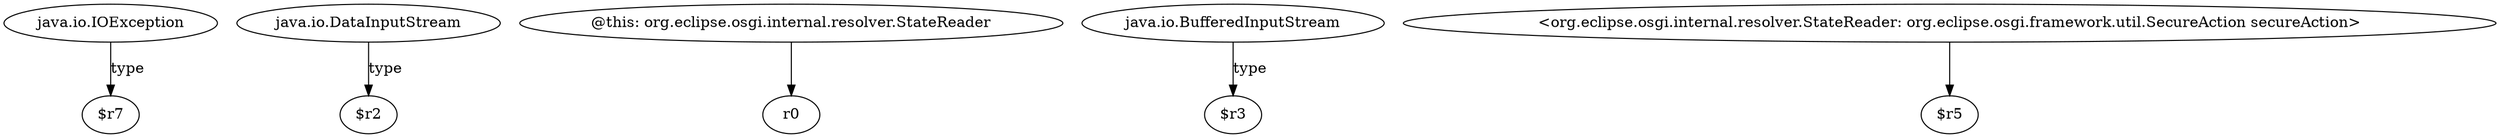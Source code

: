 digraph g {
0[label="java.io.IOException"]
1[label="$r7"]
0->1[label="type"]
2[label="java.io.DataInputStream"]
3[label="$r2"]
2->3[label="type"]
4[label="@this: org.eclipse.osgi.internal.resolver.StateReader"]
5[label="r0"]
4->5[label=""]
6[label="java.io.BufferedInputStream"]
7[label="$r3"]
6->7[label="type"]
8[label="<org.eclipse.osgi.internal.resolver.StateReader: org.eclipse.osgi.framework.util.SecureAction secureAction>"]
9[label="$r5"]
8->9[label=""]
}